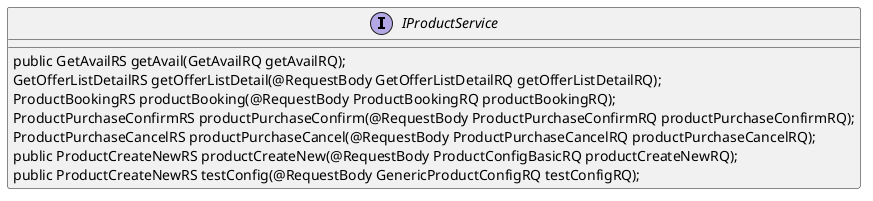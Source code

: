 @startuml


interface IProductService {
	public GetAvailRS getAvail(GetAvailRQ getAvailRQ);
    GetOfferListDetailRS getOfferListDetail(@RequestBody GetOfferListDetailRQ getOfferListDetailRQ);
    ProductBookingRS productBooking(@RequestBody ProductBookingRQ productBookingRQ);
	ProductPurchaseConfirmRS productPurchaseConfirm(@RequestBody ProductPurchaseConfirmRQ productPurchaseConfirmRQ);
    ProductPurchaseCancelRS productPurchaseCancel(@RequestBody ProductPurchaseCancelRQ productPurchaseCancelRQ);
	public ProductCreateNewRS productCreateNew(@RequestBody ProductConfigBasicRQ productCreateNewRQ);
	public ProductCreateNewRS testConfig(@RequestBody GenericProductConfigRQ testConfigRQ);
}





@enduml